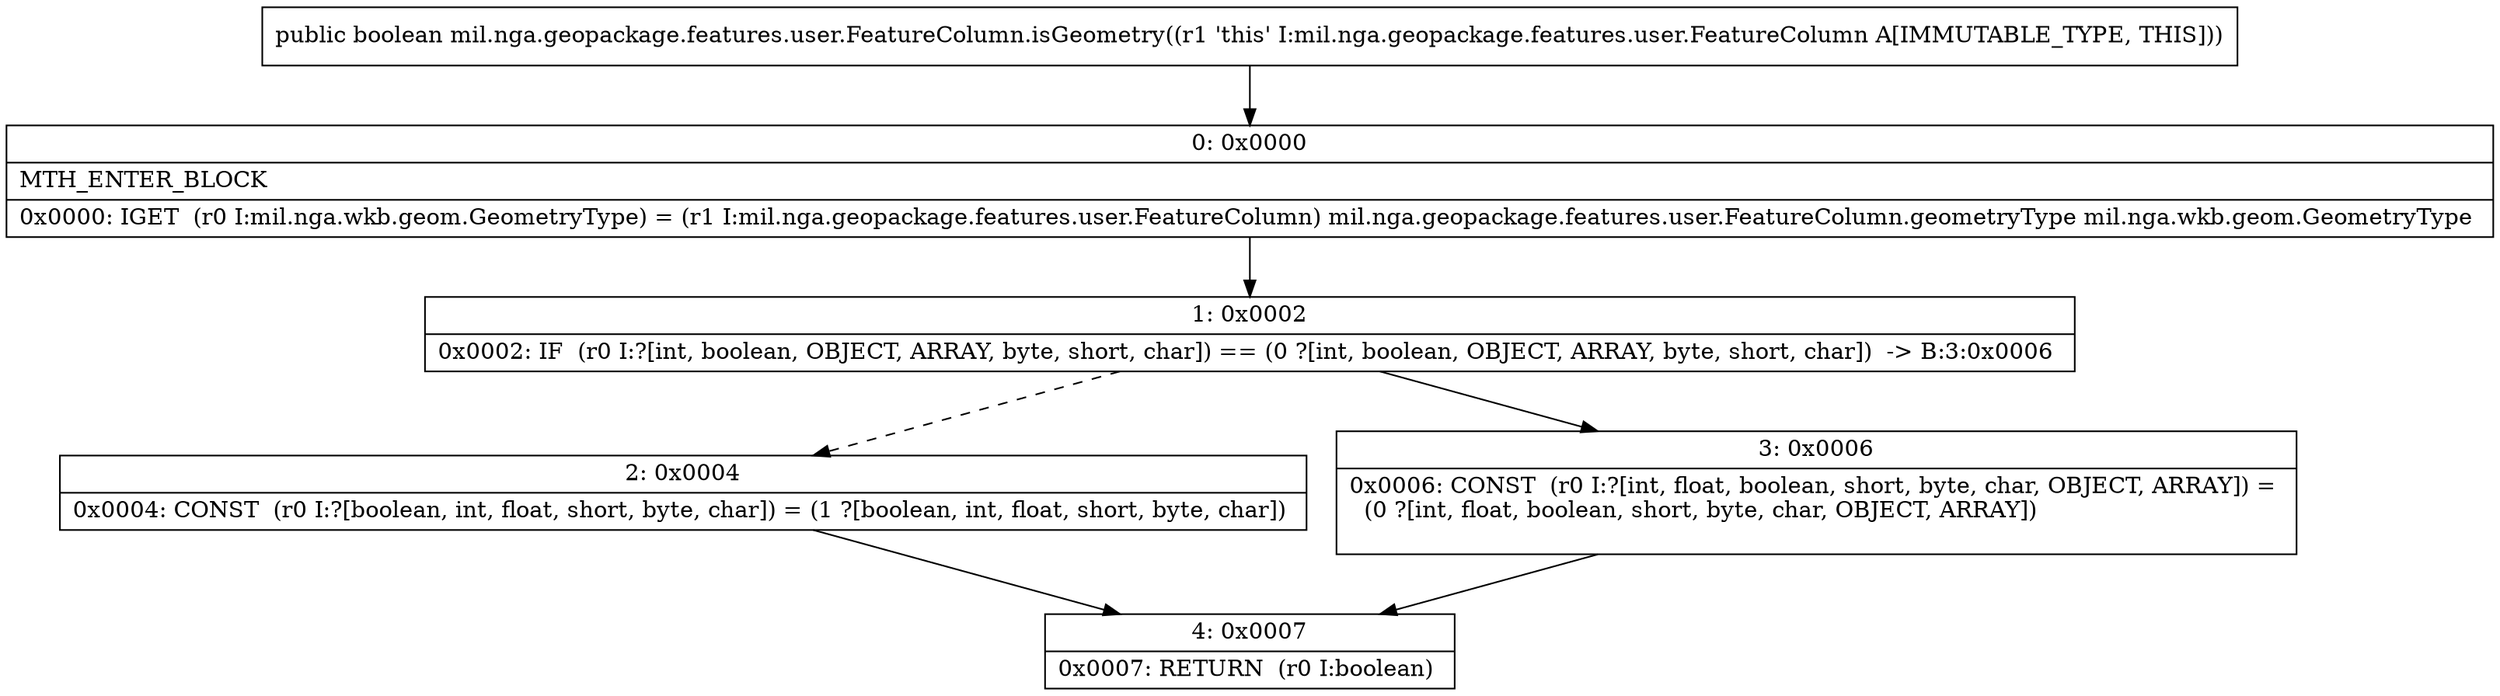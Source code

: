 digraph "CFG formil.nga.geopackage.features.user.FeatureColumn.isGeometry()Z" {
Node_0 [shape=record,label="{0\:\ 0x0000|MTH_ENTER_BLOCK\l|0x0000: IGET  (r0 I:mil.nga.wkb.geom.GeometryType) = (r1 I:mil.nga.geopackage.features.user.FeatureColumn) mil.nga.geopackage.features.user.FeatureColumn.geometryType mil.nga.wkb.geom.GeometryType \l}"];
Node_1 [shape=record,label="{1\:\ 0x0002|0x0002: IF  (r0 I:?[int, boolean, OBJECT, ARRAY, byte, short, char]) == (0 ?[int, boolean, OBJECT, ARRAY, byte, short, char])  \-\> B:3:0x0006 \l}"];
Node_2 [shape=record,label="{2\:\ 0x0004|0x0004: CONST  (r0 I:?[boolean, int, float, short, byte, char]) = (1 ?[boolean, int, float, short, byte, char]) \l}"];
Node_3 [shape=record,label="{3\:\ 0x0006|0x0006: CONST  (r0 I:?[int, float, boolean, short, byte, char, OBJECT, ARRAY]) = \l  (0 ?[int, float, boolean, short, byte, char, OBJECT, ARRAY])\l \l}"];
Node_4 [shape=record,label="{4\:\ 0x0007|0x0007: RETURN  (r0 I:boolean) \l}"];
MethodNode[shape=record,label="{public boolean mil.nga.geopackage.features.user.FeatureColumn.isGeometry((r1 'this' I:mil.nga.geopackage.features.user.FeatureColumn A[IMMUTABLE_TYPE, THIS])) }"];
MethodNode -> Node_0;
Node_0 -> Node_1;
Node_1 -> Node_2[style=dashed];
Node_1 -> Node_3;
Node_2 -> Node_4;
Node_3 -> Node_4;
}

